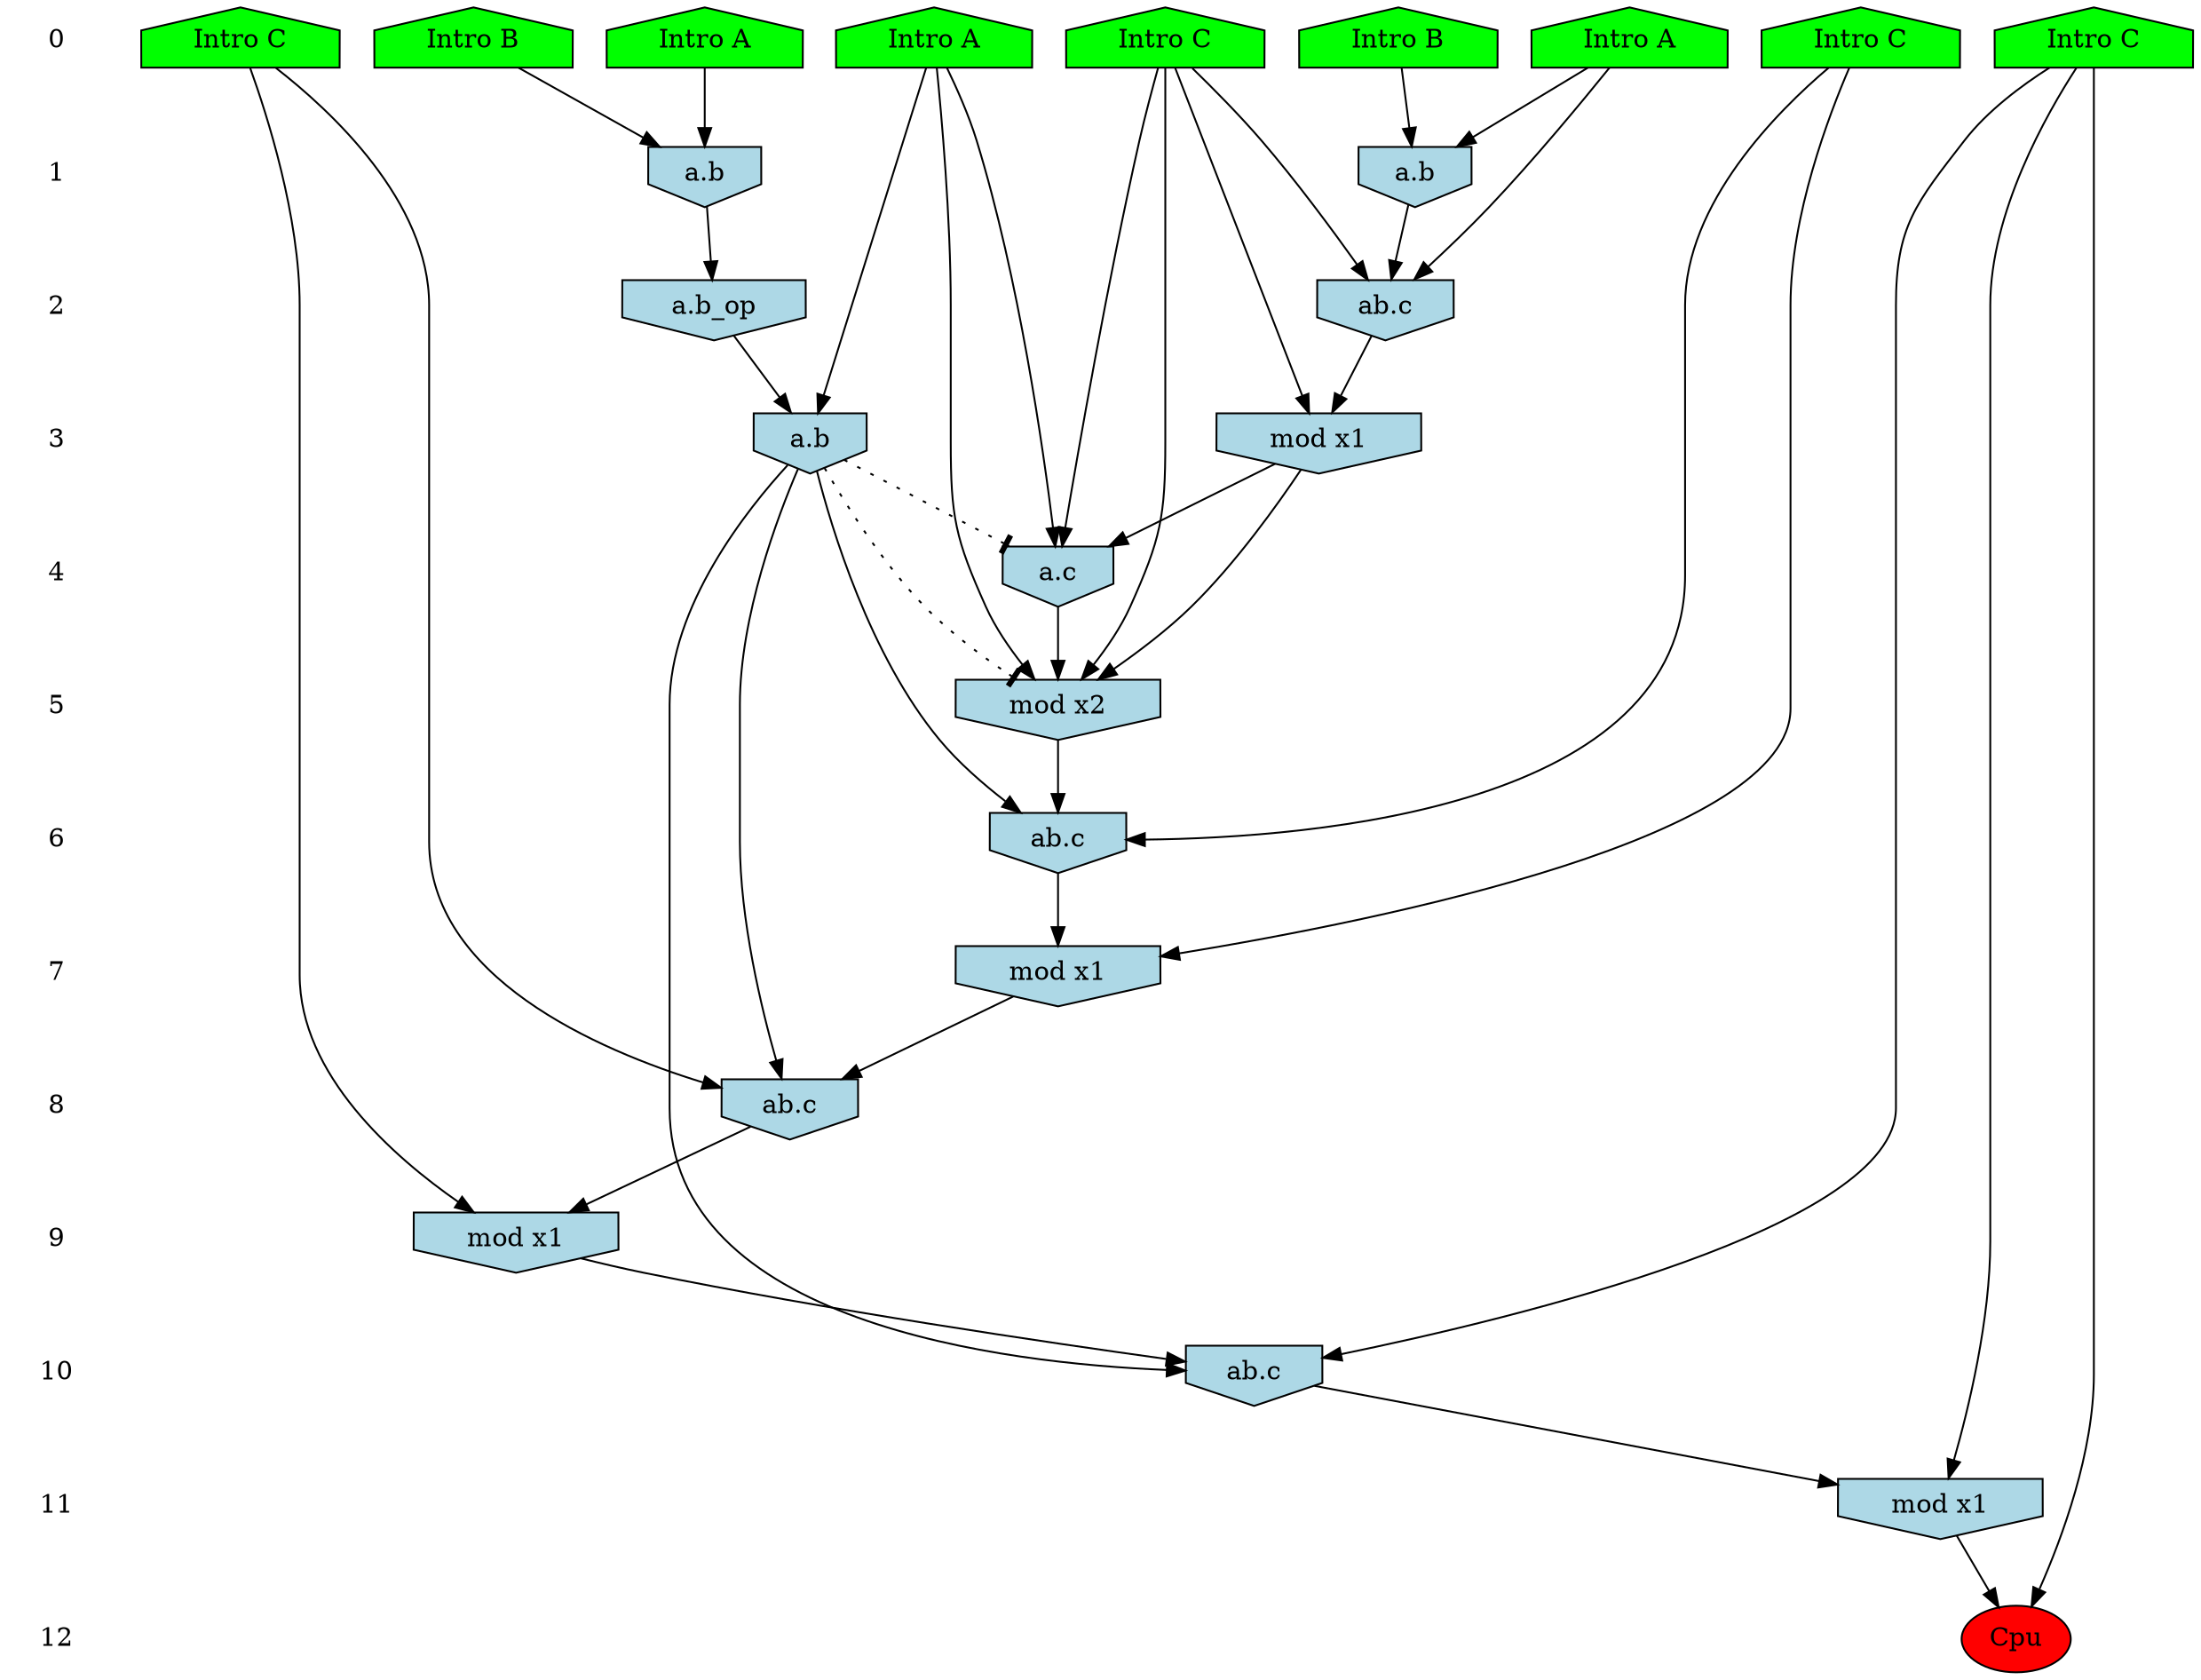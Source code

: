 /* Compression of 3 causal flows obtained in average at 1.323498E+01 t.u */
/* Compressed causal flows were: [1601;1968;2564] */
digraph G{
 ranksep=.5 ; 
{ rank = same ; "0" [shape=plaintext] ; node_1 [label ="Intro B", shape=house, style=filled, fillcolor=green] ;
node_2 [label ="Intro A", shape=house, style=filled, fillcolor=green] ;
node_3 [label ="Intro A", shape=house, style=filled, fillcolor=green] ;
node_4 [label ="Intro B", shape=house, style=filled, fillcolor=green] ;
node_5 [label ="Intro A", shape=house, style=filled, fillcolor=green] ;
node_6 [label ="Intro C", shape=house, style=filled, fillcolor=green] ;
node_7 [label ="Intro C", shape=house, style=filled, fillcolor=green] ;
node_8 [label ="Intro C", shape=house, style=filled, fillcolor=green] ;
node_9 [label ="Intro C", shape=house, style=filled, fillcolor=green] ;
}
{ rank = same ; "1" [shape=plaintext] ; node_10 [label="a.b", shape=invhouse, style=filled, fillcolor = lightblue] ;
node_12 [label="a.b", shape=invhouse, style=filled, fillcolor = lightblue] ;
}
{ rank = same ; "2" [shape=plaintext] ; node_11 [label="ab.c", shape=invhouse, style=filled, fillcolor = lightblue] ;
node_16 [label="a.b_op", shape=invhouse, style=filled, fillcolor = lightblue] ;
}
{ rank = same ; "3" [shape=plaintext] ; node_13 [label="mod x1", shape=invhouse, style=filled, fillcolor = lightblue] ;
node_17 [label="a.b", shape=invhouse, style=filled, fillcolor = lightblue] ;
}
{ rank = same ; "4" [shape=plaintext] ; node_14 [label="a.c", shape=invhouse, style=filled, fillcolor = lightblue] ;
}
{ rank = same ; "5" [shape=plaintext] ; node_15 [label="mod x2", shape=invhouse, style=filled, fillcolor = lightblue] ;
}
{ rank = same ; "6" [shape=plaintext] ; node_18 [label="ab.c", shape=invhouse, style=filled, fillcolor = lightblue] ;
}
{ rank = same ; "7" [shape=plaintext] ; node_19 [label="mod x1", shape=invhouse, style=filled, fillcolor = lightblue] ;
}
{ rank = same ; "8" [shape=plaintext] ; node_20 [label="ab.c", shape=invhouse, style=filled, fillcolor = lightblue] ;
}
{ rank = same ; "9" [shape=plaintext] ; node_21 [label="mod x1", shape=invhouse, style=filled, fillcolor = lightblue] ;
}
{ rank = same ; "10" [shape=plaintext] ; node_22 [label="ab.c", shape=invhouse, style=filled, fillcolor = lightblue] ;
}
{ rank = same ; "11" [shape=plaintext] ; node_23 [label="mod x1", shape=invhouse, style=filled, fillcolor = lightblue] ;
}
{ rank = same ; "12" [shape=plaintext] ; node_24 [label ="Cpu", style=filled, fillcolor=red] ;
}
"0" -> "1" [style="invis"]; 
"1" -> "2" [style="invis"]; 
"2" -> "3" [style="invis"]; 
"3" -> "4" [style="invis"]; 
"4" -> "5" [style="invis"]; 
"5" -> "6" [style="invis"]; 
"6" -> "7" [style="invis"]; 
"7" -> "8" [style="invis"]; 
"8" -> "9" [style="invis"]; 
"9" -> "10" [style="invis"]; 
"10" -> "11" [style="invis"]; 
"11" -> "12" [style="invis"]; 
node_1 -> node_10
node_3 -> node_10
node_3 -> node_11
node_7 -> node_11
node_10 -> node_11
node_2 -> node_12
node_4 -> node_12
node_7 -> node_13
node_11 -> node_13
node_5 -> node_14
node_7 -> node_14
node_13 -> node_14
node_5 -> node_15
node_7 -> node_15
node_13 -> node_15
node_14 -> node_15
node_12 -> node_16
node_5 -> node_17
node_16 -> node_17
node_6 -> node_18
node_15 -> node_18
node_17 -> node_18
node_6 -> node_19
node_18 -> node_19
node_9 -> node_20
node_17 -> node_20
node_19 -> node_20
node_9 -> node_21
node_20 -> node_21
node_8 -> node_22
node_17 -> node_22
node_21 -> node_22
node_8 -> node_23
node_22 -> node_23
node_8 -> node_24
node_23 -> node_24
node_17 -> node_15 [style=dotted, arrowhead = tee] 
node_17 -> node_14 [style=dotted, arrowhead = tee] 
}
/*
 Dot generation time: 0.000122
*/